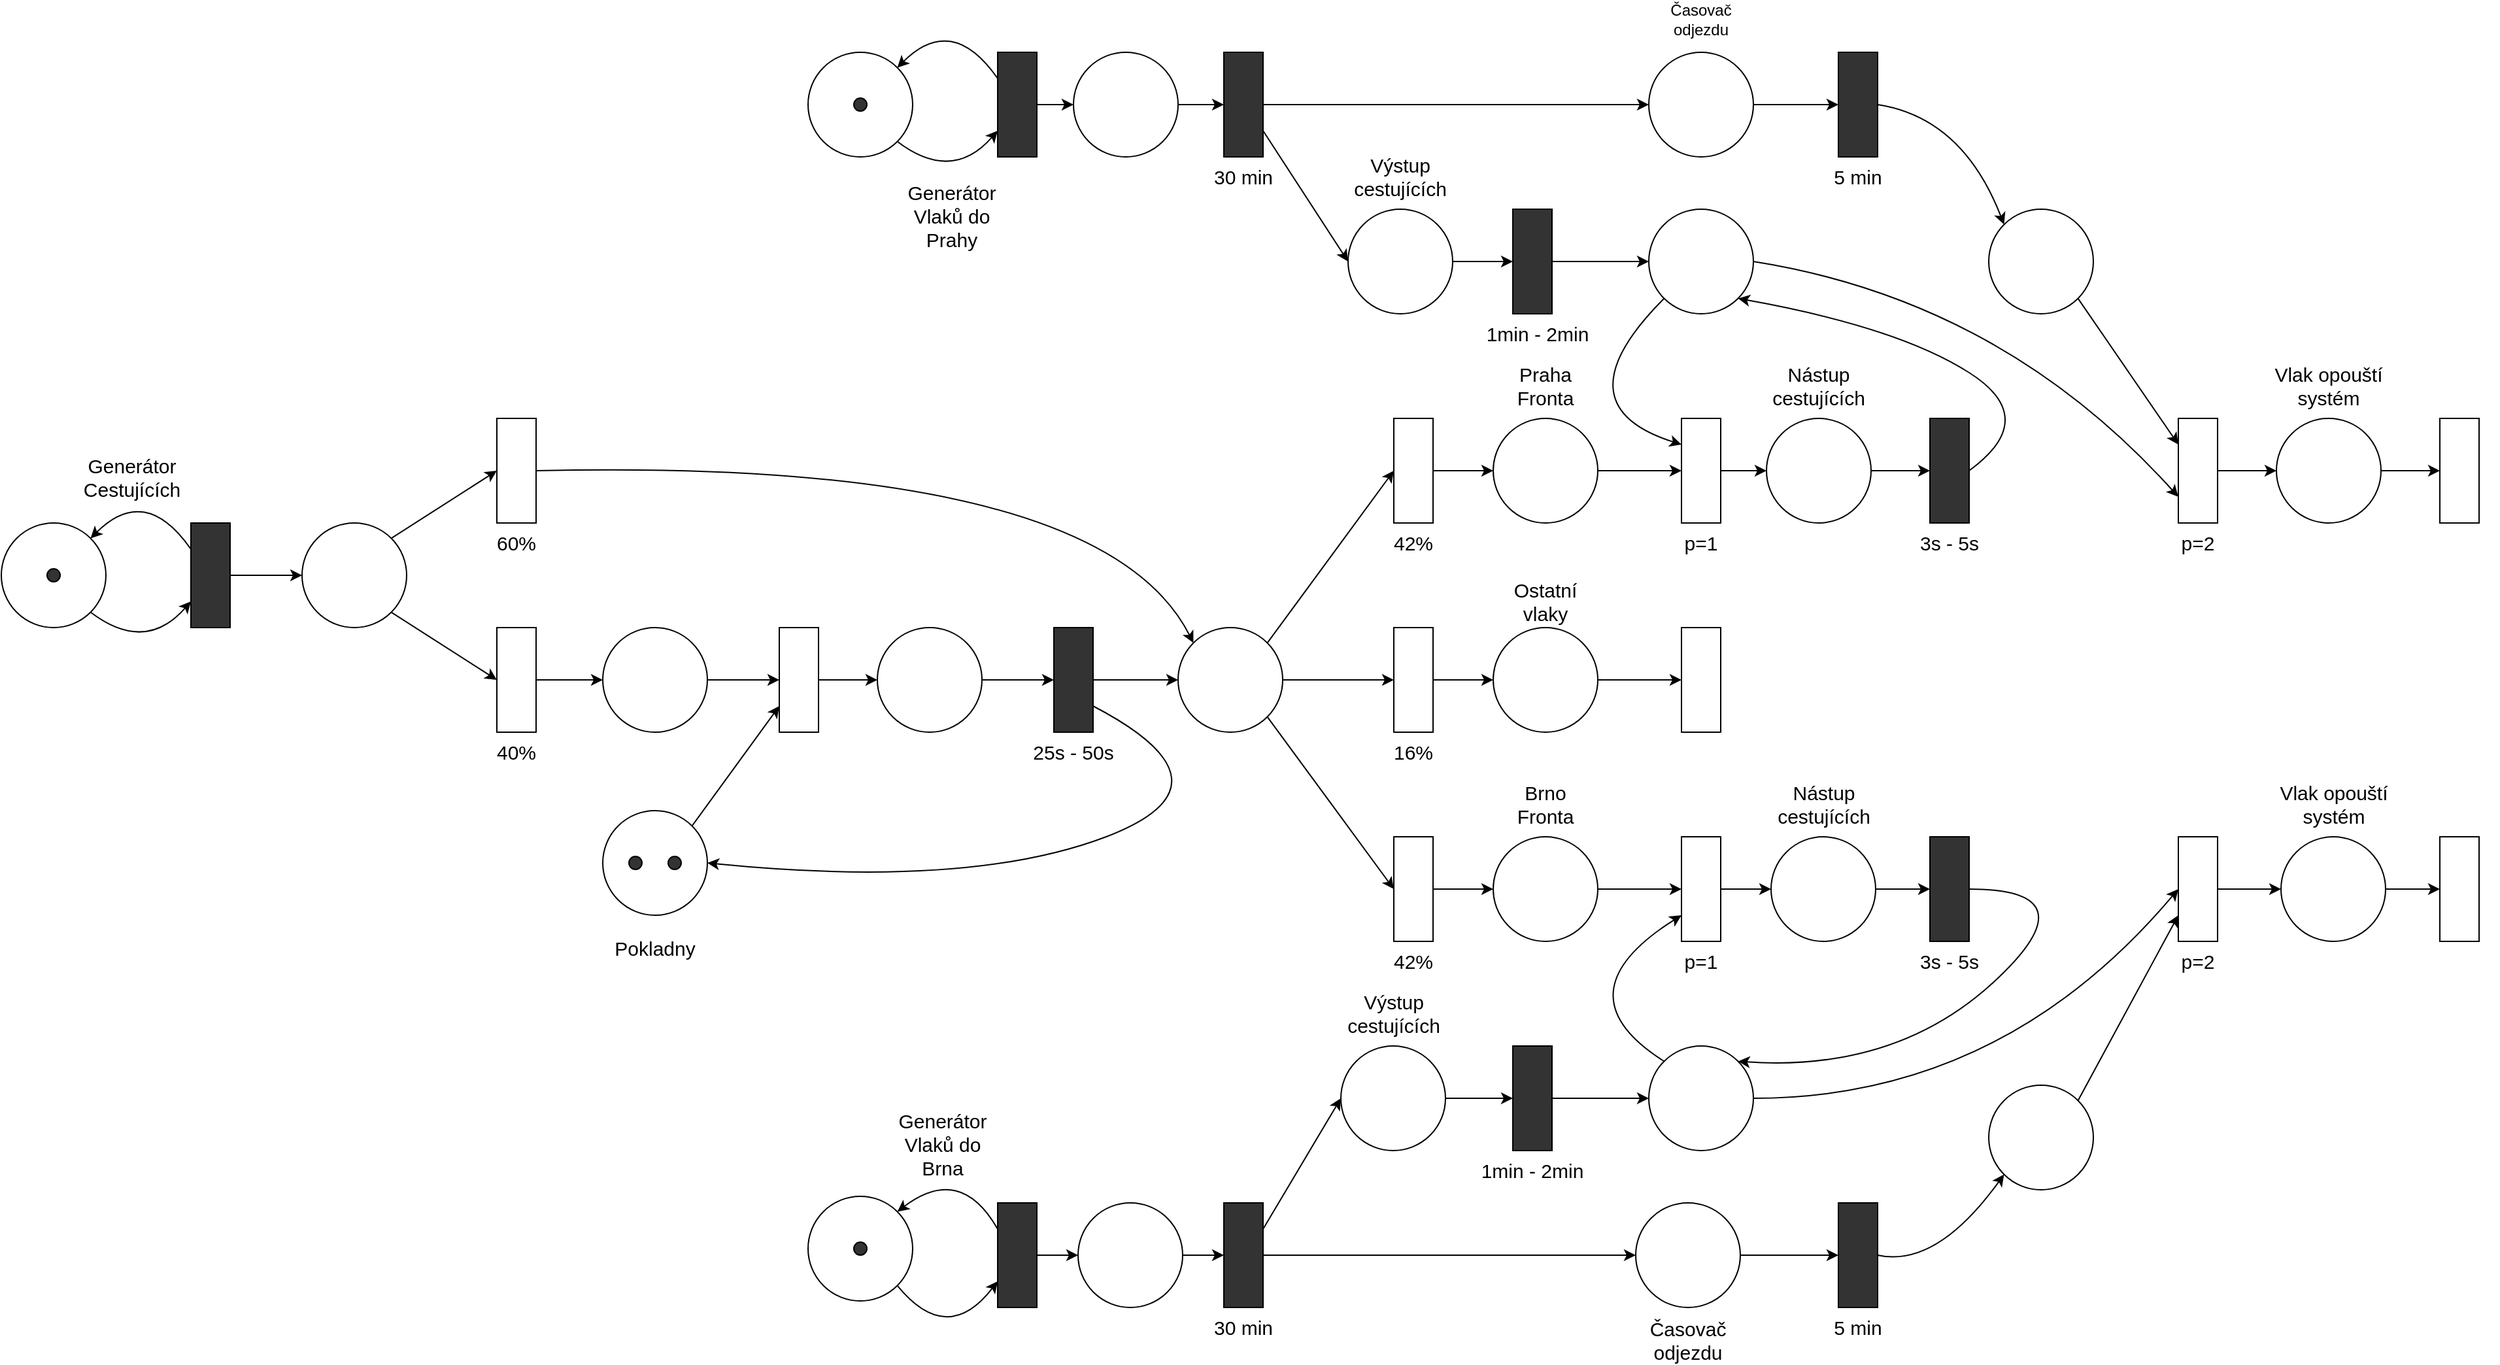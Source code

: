 <mxfile version="20.3.0" type="device"><diagram id="8PvpPZHvQpY-oOPZ6STh" name="Stránka-1"><mxGraphModel dx="2030" dy="1251" grid="1" gridSize="10" guides="1" tooltips="1" connect="1" arrows="1" fold="1" page="1" pageScale="1" pageWidth="827" pageHeight="1169" math="0" shadow="0"><root><mxCell id="0"/><mxCell id="1" parent="0"/><mxCell id="_x_UC0KCQt8xl_DycXk4-1" value="" style="ellipse;whiteSpace=wrap;html=1;aspect=fixed;" parent="1" vertex="1"><mxGeometry x="20" y="400" width="80" height="80" as="geometry"/></mxCell><mxCell id="_x_UC0KCQt8xl_DycXk4-7" value="" style="group;fontSize=15;" parent="1" vertex="1" connectable="0"><mxGeometry x="150" y="400" width="60" height="110" as="geometry"/></mxCell><mxCell id="_x_UC0KCQt8xl_DycXk4-5" value="" style="rounded=0;whiteSpace=wrap;html=1;fillColor=#333333;fontSize=15;" parent="_x_UC0KCQt8xl_DycXk4-7" vertex="1"><mxGeometry x="15" width="30" height="80" as="geometry"/></mxCell><mxCell id="_x_UC0KCQt8xl_DycXk4-8" value="" style="group;fontSize=15;" parent="1" vertex="1" connectable="0"><mxGeometry x="384" y="320" width="60" height="110" as="geometry"/></mxCell><mxCell id="_x_UC0KCQt8xl_DycXk4-2" value="" style="rounded=0;whiteSpace=wrap;html=1;fontSize=15;" parent="_x_UC0KCQt8xl_DycXk4-8" vertex="1"><mxGeometry x="15" width="30" height="80" as="geometry"/></mxCell><mxCell id="_x_UC0KCQt8xl_DycXk4-3" value="60%" style="text;html=1;strokeColor=none;fillColor=none;align=center;verticalAlign=middle;whiteSpace=wrap;rounded=0;fontSize=15;" parent="_x_UC0KCQt8xl_DycXk4-8" vertex="1"><mxGeometry y="80" width="60" height="30" as="geometry"/></mxCell><mxCell id="_x_UC0KCQt8xl_DycXk4-9" value="" style="ellipse;whiteSpace=wrap;html=1;aspect=fixed;fillColor=#333333;fontSize=15;" parent="1" vertex="1"><mxGeometry x="55" y="435" width="10" height="10" as="geometry"/></mxCell><mxCell id="_x_UC0KCQt8xl_DycXk4-10" value="" style="curved=1;endArrow=classic;html=1;rounded=0;exitX=1;exitY=1;exitDx=0;exitDy=0;entryX=0;entryY=0.75;entryDx=0;entryDy=0;fontSize=15;" parent="1" source="_x_UC0KCQt8xl_DycXk4-1" target="_x_UC0KCQt8xl_DycXk4-5" edge="1"><mxGeometry width="50" height="50" relative="1" as="geometry"><mxPoint x="260" y="350" as="sourcePoint"/><mxPoint x="310" y="300" as="targetPoint"/><Array as="points"><mxPoint x="130" y="500"/></Array></mxGeometry></mxCell><mxCell id="_x_UC0KCQt8xl_DycXk4-11" value="" style="curved=1;endArrow=classic;html=1;rounded=0;exitX=0;exitY=0.25;exitDx=0;exitDy=0;entryX=1;entryY=0;entryDx=0;entryDy=0;fontSize=15;" parent="1" source="_x_UC0KCQt8xl_DycXk4-5" target="_x_UC0KCQt8xl_DycXk4-1" edge="1"><mxGeometry width="50" height="50" relative="1" as="geometry"><mxPoint x="98.284" y="478.284" as="sourcePoint"/><mxPoint x="175" y="470" as="targetPoint"/><Array as="points"><mxPoint x="130" y="370"/></Array></mxGeometry></mxCell><mxCell id="_x_UC0KCQt8xl_DycXk4-13" value="Generátor Cestujících" style="text;html=1;strokeColor=none;fillColor=none;align=center;verticalAlign=middle;whiteSpace=wrap;rounded=0;fontSize=15;" parent="1" vertex="1"><mxGeometry x="90" y="350" width="60" height="30" as="geometry"/></mxCell><mxCell id="_x_UC0KCQt8xl_DycXk4-14" value="" style="ellipse;whiteSpace=wrap;html=1;aspect=fixed;fillColor=#FFFFFF;fontSize=15;" parent="1" vertex="1"><mxGeometry x="250" y="400" width="80" height="80" as="geometry"/></mxCell><mxCell id="_x_UC0KCQt8xl_DycXk4-15" value="" style="endArrow=classic;html=1;rounded=0;exitX=1;exitY=0.5;exitDx=0;exitDy=0;entryX=0;entryY=0.5;entryDx=0;entryDy=0;fontSize=15;" parent="1" source="_x_UC0KCQt8xl_DycXk4-5" target="_x_UC0KCQt8xl_DycXk4-14" edge="1"><mxGeometry width="50" height="50" relative="1" as="geometry"><mxPoint x="260" y="430" as="sourcePoint"/><mxPoint x="310" y="380" as="targetPoint"/></mxGeometry></mxCell><mxCell id="_x_UC0KCQt8xl_DycXk4-16" value="" style="group;fontSize=15;" parent="1" vertex="1" connectable="0"><mxGeometry x="384" y="480" width="60" height="110" as="geometry"/></mxCell><mxCell id="_x_UC0KCQt8xl_DycXk4-17" value="" style="rounded=0;whiteSpace=wrap;html=1;fontSize=15;" parent="_x_UC0KCQt8xl_DycXk4-16" vertex="1"><mxGeometry x="15" width="30" height="80" as="geometry"/></mxCell><mxCell id="_x_UC0KCQt8xl_DycXk4-18" value="40%" style="text;html=1;strokeColor=none;fillColor=none;align=center;verticalAlign=middle;whiteSpace=wrap;rounded=0;fontSize=15;" parent="_x_UC0KCQt8xl_DycXk4-16" vertex="1"><mxGeometry y="80" width="60" height="30" as="geometry"/></mxCell><mxCell id="_x_UC0KCQt8xl_DycXk4-19" value="" style="endArrow=classic;html=1;rounded=0;exitX=1;exitY=0;exitDx=0;exitDy=0;entryX=0;entryY=0.5;entryDx=0;entryDy=0;fontSize=15;" parent="1" source="_x_UC0KCQt8xl_DycXk4-14" target="_x_UC0KCQt8xl_DycXk4-2" edge="1"><mxGeometry width="50" height="50" relative="1" as="geometry"><mxPoint x="390" y="430" as="sourcePoint"/><mxPoint x="440" y="380" as="targetPoint"/></mxGeometry></mxCell><mxCell id="_x_UC0KCQt8xl_DycXk4-20" value="" style="endArrow=classic;html=1;rounded=0;exitX=1;exitY=1;exitDx=0;exitDy=0;entryX=0;entryY=0.5;entryDx=0;entryDy=0;fontSize=15;" parent="1" source="_x_UC0KCQt8xl_DycXk4-14" target="_x_UC0KCQt8xl_DycXk4-17" edge="1"><mxGeometry width="50" height="50" relative="1" as="geometry"><mxPoint x="390" y="430" as="sourcePoint"/><mxPoint x="440" y="380" as="targetPoint"/></mxGeometry></mxCell><mxCell id="_x_UC0KCQt8xl_DycXk4-21" value="" style="ellipse;whiteSpace=wrap;html=1;aspect=fixed;fillColor=#FFFFFF;fontSize=15;" parent="1" vertex="1"><mxGeometry x="480" y="480" width="80" height="80" as="geometry"/></mxCell><mxCell id="_x_UC0KCQt8xl_DycXk4-22" value="" style="endArrow=classic;html=1;rounded=0;exitX=1;exitY=0.5;exitDx=0;exitDy=0;fontSize=15;" parent="1" source="_x_UC0KCQt8xl_DycXk4-17" target="_x_UC0KCQt8xl_DycXk4-21" edge="1"><mxGeometry width="50" height="50" relative="1" as="geometry"><mxPoint x="460" y="430" as="sourcePoint"/><mxPoint x="510" y="380" as="targetPoint"/></mxGeometry></mxCell><mxCell id="_x_UC0KCQt8xl_DycXk4-23" value="" style="group;fontSize=15;" parent="1" vertex="1" connectable="0"><mxGeometry x="600" y="480" width="60" height="110" as="geometry"/></mxCell><mxCell id="_x_UC0KCQt8xl_DycXk4-24" value="" style="rounded=0;whiteSpace=wrap;html=1;fontSize=15;" parent="_x_UC0KCQt8xl_DycXk4-23" vertex="1"><mxGeometry x="15" width="30" height="80" as="geometry"/></mxCell><mxCell id="_x_UC0KCQt8xl_DycXk4-26" value="" style="endArrow=classic;html=1;rounded=0;entryX=0;entryY=0.5;entryDx=0;entryDy=0;exitX=1;exitY=0.5;exitDx=0;exitDy=0;fontSize=15;" parent="1" source="_x_UC0KCQt8xl_DycXk4-21" target="_x_UC0KCQt8xl_DycXk4-24" edge="1"><mxGeometry width="50" height="50" relative="1" as="geometry"><mxPoint x="460" y="430" as="sourcePoint"/><mxPoint x="510" y="380" as="targetPoint"/></mxGeometry></mxCell><mxCell id="_x_UC0KCQt8xl_DycXk4-27" value="" style="ellipse;whiteSpace=wrap;html=1;aspect=fixed;fillColor=#FFFFFF;fontSize=15;" parent="1" vertex="1"><mxGeometry x="480" y="620" width="80" height="80" as="geometry"/></mxCell><mxCell id="_x_UC0KCQt8xl_DycXk4-28" value="" style="ellipse;whiteSpace=wrap;html=1;aspect=fixed;fillColor=#333333;fontSize=15;" parent="1" vertex="1"><mxGeometry x="530" y="655" width="10" height="10" as="geometry"/></mxCell><mxCell id="_x_UC0KCQt8xl_DycXk4-29" value="" style="ellipse;whiteSpace=wrap;html=1;aspect=fixed;fillColor=#333333;fontSize=15;" parent="1" vertex="1"><mxGeometry x="500" y="655" width="10" height="10" as="geometry"/></mxCell><mxCell id="_x_UC0KCQt8xl_DycXk4-30" value="Pokladny" style="text;html=1;strokeColor=none;fillColor=none;align=center;verticalAlign=middle;whiteSpace=wrap;rounded=0;fontSize=15;" parent="1" vertex="1"><mxGeometry x="490" y="710" width="60" height="30" as="geometry"/></mxCell><mxCell id="_x_UC0KCQt8xl_DycXk4-31" value="" style="endArrow=classic;html=1;rounded=0;exitX=1;exitY=0;exitDx=0;exitDy=0;entryX=0;entryY=0.75;entryDx=0;entryDy=0;fontSize=15;" parent="1" source="_x_UC0KCQt8xl_DycXk4-27" target="_x_UC0KCQt8xl_DycXk4-24" edge="1"><mxGeometry width="50" height="50" relative="1" as="geometry"><mxPoint x="600" y="560" as="sourcePoint"/><mxPoint x="650" y="510" as="targetPoint"/></mxGeometry></mxCell><mxCell id="_x_UC0KCQt8xl_DycXk4-32" value="" style="ellipse;whiteSpace=wrap;html=1;aspect=fixed;fillColor=#FFFFFF;fontSize=15;" parent="1" vertex="1"><mxGeometry x="690" y="480" width="80" height="80" as="geometry"/></mxCell><mxCell id="_x_UC0KCQt8xl_DycXk4-33" value="" style="endArrow=classic;html=1;rounded=0;exitX=1;exitY=0.5;exitDx=0;exitDy=0;entryX=0;entryY=0.5;entryDx=0;entryDy=0;fontSize=15;" parent="1" source="_x_UC0KCQt8xl_DycXk4-24" target="_x_UC0KCQt8xl_DycXk4-32" edge="1"><mxGeometry width="50" height="50" relative="1" as="geometry"><mxPoint x="810" y="560" as="sourcePoint"/><mxPoint x="860" y="510" as="targetPoint"/></mxGeometry></mxCell><mxCell id="_x_UC0KCQt8xl_DycXk4-34" value="" style="group;fontSize=15;" parent="1" vertex="1" connectable="0"><mxGeometry x="810" y="480" width="70" height="110" as="geometry"/></mxCell><mxCell id="_x_UC0KCQt8xl_DycXk4-35" value="" style="rounded=0;whiteSpace=wrap;html=1;fillColor=#333333;fontSize=15;" parent="_x_UC0KCQt8xl_DycXk4-34" vertex="1"><mxGeometry x="15" width="30" height="80" as="geometry"/></mxCell><mxCell id="_x_UC0KCQt8xl_DycXk4-36" value="25s - 50s" style="text;html=1;strokeColor=none;fillColor=none;align=center;verticalAlign=middle;whiteSpace=wrap;rounded=0;fontSize=15;" parent="_x_UC0KCQt8xl_DycXk4-34" vertex="1"><mxGeometry x="-10" y="80" width="80" height="30" as="geometry"/></mxCell><mxCell id="_x_UC0KCQt8xl_DycXk4-37" value="" style="endArrow=classic;html=1;rounded=0;exitX=1;exitY=0.5;exitDx=0;exitDy=0;entryX=0;entryY=0.5;entryDx=0;entryDy=0;fontSize=15;" parent="1" source="_x_UC0KCQt8xl_DycXk4-32" target="_x_UC0KCQt8xl_DycXk4-35" edge="1"><mxGeometry width="50" height="50" relative="1" as="geometry"><mxPoint x="810" y="560" as="sourcePoint"/><mxPoint x="860" y="510" as="targetPoint"/></mxGeometry></mxCell><mxCell id="_x_UC0KCQt8xl_DycXk4-38" value="" style="ellipse;whiteSpace=wrap;html=1;aspect=fixed;fillColor=#FFFFFF;fontSize=15;" parent="1" vertex="1"><mxGeometry x="920" y="480" width="80" height="80" as="geometry"/></mxCell><mxCell id="_x_UC0KCQt8xl_DycXk4-39" value="" style="endArrow=classic;html=1;rounded=0;entryX=0;entryY=0.5;entryDx=0;entryDy=0;exitX=1;exitY=0.5;exitDx=0;exitDy=0;fontSize=15;" parent="1" source="_x_UC0KCQt8xl_DycXk4-35" target="_x_UC0KCQt8xl_DycXk4-38" edge="1"><mxGeometry width="50" height="50" relative="1" as="geometry"><mxPoint x="810" y="560" as="sourcePoint"/><mxPoint x="860" y="510" as="targetPoint"/></mxGeometry></mxCell><mxCell id="_x_UC0KCQt8xl_DycXk4-40" value="" style="curved=1;endArrow=classic;html=1;rounded=0;exitX=1;exitY=0.5;exitDx=0;exitDy=0;entryX=0;entryY=0;entryDx=0;entryDy=0;fontSize=15;" parent="1" source="_x_UC0KCQt8xl_DycXk4-2" target="_x_UC0KCQt8xl_DycXk4-38" edge="1"><mxGeometry width="50" height="50" relative="1" as="geometry"><mxPoint x="705" y="380" as="sourcePoint"/><mxPoint x="755" y="330" as="targetPoint"/><Array as="points"><mxPoint x="860" y="350"/></Array></mxGeometry></mxCell><mxCell id="_x_UC0KCQt8xl_DycXk4-41" value="" style="curved=1;endArrow=classic;html=1;rounded=0;entryX=1;entryY=0.5;entryDx=0;entryDy=0;exitX=1;exitY=0.75;exitDx=0;exitDy=0;fontSize=15;" parent="1" source="_x_UC0KCQt8xl_DycXk4-35" target="_x_UC0KCQt8xl_DycXk4-27" edge="1"><mxGeometry width="50" height="50" relative="1" as="geometry"><mxPoint x="810" y="560" as="sourcePoint"/><mxPoint x="860" y="510" as="targetPoint"/><Array as="points"><mxPoint x="970" y="600"/><mxPoint x="760" y="680"/></Array></mxGeometry></mxCell><mxCell id="_x_UC0KCQt8xl_DycXk4-42" value="" style="group;fontSize=15;" parent="1" vertex="1" connectable="0"><mxGeometry x="1070" y="320" width="60" height="110" as="geometry"/></mxCell><mxCell id="_x_UC0KCQt8xl_DycXk4-43" value="" style="rounded=0;whiteSpace=wrap;html=1;fontSize=15;" parent="_x_UC0KCQt8xl_DycXk4-42" vertex="1"><mxGeometry x="15" width="30" height="80" as="geometry"/></mxCell><mxCell id="_x_UC0KCQt8xl_DycXk4-44" value="42%" style="text;html=1;strokeColor=none;fillColor=none;align=center;verticalAlign=middle;whiteSpace=wrap;rounded=0;fontSize=15;" parent="_x_UC0KCQt8xl_DycXk4-42" vertex="1"><mxGeometry y="80" width="60" height="30" as="geometry"/></mxCell><mxCell id="_x_UC0KCQt8xl_DycXk4-45" value="" style="group;fontSize=15;" parent="1" vertex="1" connectable="0"><mxGeometry x="1070" y="480" width="60" height="110" as="geometry"/></mxCell><mxCell id="_x_UC0KCQt8xl_DycXk4-46" value="" style="rounded=0;whiteSpace=wrap;html=1;fontSize=15;" parent="_x_UC0KCQt8xl_DycXk4-45" vertex="1"><mxGeometry x="15" width="30" height="80" as="geometry"/></mxCell><mxCell id="_x_UC0KCQt8xl_DycXk4-47" value="16%" style="text;html=1;strokeColor=none;fillColor=none;align=center;verticalAlign=middle;whiteSpace=wrap;rounded=0;fontSize=15;" parent="_x_UC0KCQt8xl_DycXk4-45" vertex="1"><mxGeometry y="80" width="60" height="30" as="geometry"/></mxCell><mxCell id="_x_UC0KCQt8xl_DycXk4-48" value="" style="group;fontSize=15;" parent="1" vertex="1" connectable="0"><mxGeometry x="1070" y="640" width="60" height="110" as="geometry"/></mxCell><mxCell id="_x_UC0KCQt8xl_DycXk4-49" value="" style="rounded=0;whiteSpace=wrap;html=1;fontSize=15;" parent="_x_UC0KCQt8xl_DycXk4-48" vertex="1"><mxGeometry x="15" width="30" height="80" as="geometry"/></mxCell><mxCell id="_x_UC0KCQt8xl_DycXk4-50" value="42%" style="text;html=1;strokeColor=none;fillColor=none;align=center;verticalAlign=middle;whiteSpace=wrap;rounded=0;fontSize=15;" parent="_x_UC0KCQt8xl_DycXk4-48" vertex="1"><mxGeometry y="80" width="60" height="30" as="geometry"/></mxCell><mxCell id="_x_UC0KCQt8xl_DycXk4-51" value="" style="endArrow=classic;html=1;rounded=0;entryX=0;entryY=0.5;entryDx=0;entryDy=0;exitX=1;exitY=0.5;exitDx=0;exitDy=0;fontSize=15;" parent="1" source="_x_UC0KCQt8xl_DycXk4-38" target="_x_UC0KCQt8xl_DycXk4-46" edge="1"><mxGeometry width="50" height="50" relative="1" as="geometry"><mxPoint x="1090" y="560" as="sourcePoint"/><mxPoint x="1140" y="510" as="targetPoint"/></mxGeometry></mxCell><mxCell id="_x_UC0KCQt8xl_DycXk4-52" value="" style="endArrow=classic;html=1;rounded=0;entryX=0;entryY=0.5;entryDx=0;entryDy=0;exitX=1;exitY=0;exitDx=0;exitDy=0;fontSize=15;" parent="1" source="_x_UC0KCQt8xl_DycXk4-38" target="_x_UC0KCQt8xl_DycXk4-43" edge="1"><mxGeometry width="50" height="50" relative="1" as="geometry"><mxPoint x="1090" y="560" as="sourcePoint"/><mxPoint x="1140" y="510" as="targetPoint"/></mxGeometry></mxCell><mxCell id="_x_UC0KCQt8xl_DycXk4-53" value="" style="endArrow=classic;html=1;rounded=0;entryX=0;entryY=0.5;entryDx=0;entryDy=0;exitX=1;exitY=1;exitDx=0;exitDy=0;fontSize=15;" parent="1" source="_x_UC0KCQt8xl_DycXk4-38" target="_x_UC0KCQt8xl_DycXk4-49" edge="1"><mxGeometry width="50" height="50" relative="1" as="geometry"><mxPoint x="1090" y="560" as="sourcePoint"/><mxPoint x="1140" y="510" as="targetPoint"/></mxGeometry></mxCell><mxCell id="_x_UC0KCQt8xl_DycXk4-54" value="" style="ellipse;whiteSpace=wrap;html=1;aspect=fixed;fillColor=#FFFFFF;fontSize=15;" parent="1" vertex="1"><mxGeometry x="1161" y="480" width="80" height="80" as="geometry"/></mxCell><mxCell id="_x_UC0KCQt8xl_DycXk4-55" value="" style="group;fontSize=15;" parent="1" vertex="1" connectable="0"><mxGeometry x="1290" y="480" width="60" height="110" as="geometry"/></mxCell><mxCell id="_x_UC0KCQt8xl_DycXk4-56" value="" style="rounded=0;whiteSpace=wrap;html=1;fontSize=15;" parent="_x_UC0KCQt8xl_DycXk4-55" vertex="1"><mxGeometry x="15" width="30" height="80" as="geometry"/></mxCell><mxCell id="_x_UC0KCQt8xl_DycXk4-58" value="" style="endArrow=classic;html=1;rounded=0;entryX=0;entryY=0.5;entryDx=0;entryDy=0;exitX=1;exitY=0.5;exitDx=0;exitDy=0;fontSize=15;" parent="1" source="_x_UC0KCQt8xl_DycXk4-46" target="_x_UC0KCQt8xl_DycXk4-54" edge="1"><mxGeometry width="50" height="50" relative="1" as="geometry"><mxPoint x="1120" y="570" as="sourcePoint"/><mxPoint x="1170" y="520" as="targetPoint"/></mxGeometry></mxCell><mxCell id="_x_UC0KCQt8xl_DycXk4-59" value="" style="endArrow=classic;html=1;rounded=0;exitX=1;exitY=0.5;exitDx=0;exitDy=0;entryX=0;entryY=0.5;entryDx=0;entryDy=0;fontSize=15;" parent="1" source="_x_UC0KCQt8xl_DycXk4-54" target="_x_UC0KCQt8xl_DycXk4-56" edge="1"><mxGeometry width="50" height="50" relative="1" as="geometry"><mxPoint x="1120" y="570" as="sourcePoint"/><mxPoint x="1170" y="520" as="targetPoint"/></mxGeometry></mxCell><mxCell id="_x_UC0KCQt8xl_DycXk4-60" value="" style="ellipse;whiteSpace=wrap;html=1;aspect=fixed;fillColor=#FFFFFF;fontSize=15;" parent="1" vertex="1"><mxGeometry x="1161" y="320" width="80" height="80" as="geometry"/></mxCell><mxCell id="_x_UC0KCQt8xl_DycXk4-61" value="" style="ellipse;whiteSpace=wrap;html=1;aspect=fixed;fillColor=#FFFFFF;fontSize=15;" parent="1" vertex="1"><mxGeometry x="1161" y="640" width="80" height="80" as="geometry"/></mxCell><mxCell id="_x_UC0KCQt8xl_DycXk4-62" value="" style="endArrow=classic;html=1;rounded=0;entryX=0;entryY=0.5;entryDx=0;entryDy=0;exitX=1;exitY=0.5;exitDx=0;exitDy=0;fontSize=15;" parent="1" source="_x_UC0KCQt8xl_DycXk4-43" target="_x_UC0KCQt8xl_DycXk4-60" edge="1"><mxGeometry width="50" height="50" relative="1" as="geometry"><mxPoint x="1080" y="520" as="sourcePoint"/><mxPoint x="1130" y="470" as="targetPoint"/></mxGeometry></mxCell><mxCell id="_x_UC0KCQt8xl_DycXk4-63" value="" style="endArrow=classic;html=1;rounded=0;entryX=0;entryY=0.5;entryDx=0;entryDy=0;exitX=1;exitY=0.5;exitDx=0;exitDy=0;fontSize=15;" parent="1" source="_x_UC0KCQt8xl_DycXk4-49" target="_x_UC0KCQt8xl_DycXk4-61" edge="1"><mxGeometry width="50" height="50" relative="1" as="geometry"><mxPoint x="1080" y="520" as="sourcePoint"/><mxPoint x="1130" y="470" as="targetPoint"/></mxGeometry></mxCell><mxCell id="_x_UC0KCQt8xl_DycXk4-64" value="Ostatní vlaky" style="text;html=1;strokeColor=none;fillColor=none;align=center;verticalAlign=middle;whiteSpace=wrap;rounded=0;fontSize=15;" parent="1" vertex="1"><mxGeometry x="1171" y="445" width="60" height="30" as="geometry"/></mxCell><mxCell id="_x_UC0KCQt8xl_DycXk4-65" value="Brno Fronta" style="text;html=1;strokeColor=none;fillColor=none;align=center;verticalAlign=middle;whiteSpace=wrap;rounded=0;fontSize=15;" parent="1" vertex="1"><mxGeometry x="1171" y="600" width="60" height="30" as="geometry"/></mxCell><mxCell id="_x_UC0KCQt8xl_DycXk4-66" value="Praha Fronta" style="text;html=1;strokeColor=none;fillColor=none;align=center;verticalAlign=middle;whiteSpace=wrap;rounded=0;fontSize=15;" parent="1" vertex="1"><mxGeometry x="1171" y="280" width="60" height="30" as="geometry"/></mxCell><mxCell id="_x_UC0KCQt8xl_DycXk4-67" value="" style="group;fontSize=15;" parent="1" vertex="1" connectable="0"><mxGeometry x="1290" y="320" width="60" height="110" as="geometry"/></mxCell><mxCell id="_x_UC0KCQt8xl_DycXk4-68" value="" style="rounded=0;whiteSpace=wrap;html=1;fontSize=15;" parent="_x_UC0KCQt8xl_DycXk4-67" vertex="1"><mxGeometry x="15" width="30" height="80" as="geometry"/></mxCell><mxCell id="_x_UC0KCQt8xl_DycXk4-69" value="p=1" style="text;html=1;strokeColor=none;fillColor=none;align=center;verticalAlign=middle;whiteSpace=wrap;rounded=0;fontSize=15;" parent="_x_UC0KCQt8xl_DycXk4-67" vertex="1"><mxGeometry y="80" width="60" height="30" as="geometry"/></mxCell><mxCell id="_x_UC0KCQt8xl_DycXk4-70" value="" style="endArrow=classic;html=1;rounded=0;entryX=0;entryY=0.5;entryDx=0;entryDy=0;exitX=1;exitY=0.5;exitDx=0;exitDy=0;fontSize=15;" parent="1" source="_x_UC0KCQt8xl_DycXk4-60" target="_x_UC0KCQt8xl_DycXk4-68" edge="1"><mxGeometry width="50" height="50" relative="1" as="geometry"><mxPoint x="1250" y="370" as="sourcePoint"/><mxPoint x="1300" y="320" as="targetPoint"/></mxGeometry></mxCell><mxCell id="_x_UC0KCQt8xl_DycXk4-71" value="" style="ellipse;whiteSpace=wrap;html=1;aspect=fixed;fillColor=#FFFFFF;fontSize=15;" parent="1" vertex="1"><mxGeometry x="1280" y="160" width="80" height="80" as="geometry"/></mxCell><mxCell id="_x_UC0KCQt8xl_DycXk4-72" value="" style="curved=1;endArrow=classic;html=1;rounded=0;entryX=0;entryY=0.25;entryDx=0;entryDy=0;exitX=0;exitY=1;exitDx=0;exitDy=0;fontSize=15;" parent="1" source="_x_UC0KCQt8xl_DycXk4-71" target="_x_UC0KCQt8xl_DycXk4-68" edge="1"><mxGeometry width="50" height="50" relative="1" as="geometry"><mxPoint x="1250" y="370" as="sourcePoint"/><mxPoint x="1300" y="320" as="targetPoint"/><Array as="points"><mxPoint x="1210" y="310"/></Array></mxGeometry></mxCell><mxCell id="_x_UC0KCQt8xl_DycXk4-73" value="" style="ellipse;whiteSpace=wrap;html=1;aspect=fixed;fillColor=#FFFFFF;fontSize=15;" parent="1" vertex="1"><mxGeometry x="1370" y="320" width="80" height="80" as="geometry"/></mxCell><mxCell id="_x_UC0KCQt8xl_DycXk4-74" value="" style="endArrow=classic;html=1;rounded=0;entryX=0;entryY=0.5;entryDx=0;entryDy=0;exitX=1;exitY=0.5;exitDx=0;exitDy=0;fontSize=15;" parent="1" source="_x_UC0KCQt8xl_DycXk4-68" target="_x_UC0KCQt8xl_DycXk4-73" edge="1"><mxGeometry width="50" height="50" relative="1" as="geometry"><mxPoint x="1250" y="370" as="sourcePoint"/><mxPoint x="1300" y="320" as="targetPoint"/></mxGeometry></mxCell><mxCell id="_x_UC0KCQt8xl_DycXk4-75" value="" style="group;fontSize=15;" parent="1" vertex="1" connectable="0"><mxGeometry x="1480" y="320" width="60" height="110" as="geometry"/></mxCell><mxCell id="_x_UC0KCQt8xl_DycXk4-76" value="" style="rounded=0;whiteSpace=wrap;html=1;fillColor=#333333;fontSize=15;" parent="_x_UC0KCQt8xl_DycXk4-75" vertex="1"><mxGeometry x="15" width="30" height="80" as="geometry"/></mxCell><mxCell id="_x_UC0KCQt8xl_DycXk4-77" value="3s - 5s" style="text;html=1;strokeColor=none;fillColor=none;align=center;verticalAlign=middle;whiteSpace=wrap;rounded=0;fontSize=15;" parent="_x_UC0KCQt8xl_DycXk4-75" vertex="1"><mxGeometry y="80" width="60" height="30" as="geometry"/></mxCell><mxCell id="_x_UC0KCQt8xl_DycXk4-78" value="" style="endArrow=classic;html=1;rounded=0;entryX=0;entryY=0.5;entryDx=0;entryDy=0;exitX=1;exitY=0.5;exitDx=0;exitDy=0;fontSize=15;" parent="1" source="_x_UC0KCQt8xl_DycXk4-73" target="_x_UC0KCQt8xl_DycXk4-76" edge="1"><mxGeometry width="50" height="50" relative="1" as="geometry"><mxPoint x="1250" y="370" as="sourcePoint"/><mxPoint x="1300" y="320" as="targetPoint"/></mxGeometry></mxCell><mxCell id="_x_UC0KCQt8xl_DycXk4-79" value="" style="curved=1;endArrow=classic;html=1;rounded=0;entryX=1;entryY=1;entryDx=0;entryDy=0;exitX=1;exitY=0.5;exitDx=0;exitDy=0;fontSize=15;" parent="1" source="_x_UC0KCQt8xl_DycXk4-76" target="_x_UC0KCQt8xl_DycXk4-71" edge="1"><mxGeometry width="50" height="50" relative="1" as="geometry"><mxPoint x="1250" y="370" as="sourcePoint"/><mxPoint x="1300" y="320" as="targetPoint"/><Array as="points"><mxPoint x="1580" y="320"/><mxPoint x="1470" y="250"/></Array></mxGeometry></mxCell><mxCell id="_x_UC0KCQt8xl_DycXk4-80" value="" style="group;fontSize=15;" parent="1" vertex="1" connectable="0"><mxGeometry x="1670" y="320" width="60" height="110" as="geometry"/></mxCell><mxCell id="_x_UC0KCQt8xl_DycXk4-81" value="" style="rounded=0;whiteSpace=wrap;html=1;fontSize=15;" parent="_x_UC0KCQt8xl_DycXk4-80" vertex="1"><mxGeometry x="15" width="30" height="80" as="geometry"/></mxCell><mxCell id="_x_UC0KCQt8xl_DycXk4-82" value="p=2" style="text;html=1;strokeColor=none;fillColor=none;align=center;verticalAlign=middle;whiteSpace=wrap;rounded=0;fontSize=15;" parent="_x_UC0KCQt8xl_DycXk4-80" vertex="1"><mxGeometry y="80" width="60" height="30" as="geometry"/></mxCell><mxCell id="_x_UC0KCQt8xl_DycXk4-83" value="" style="curved=1;endArrow=classic;html=1;rounded=0;exitX=1;exitY=0.5;exitDx=0;exitDy=0;entryX=0;entryY=0.75;entryDx=0;entryDy=0;fontSize=15;" parent="1" source="_x_UC0KCQt8xl_DycXk4-71" target="_x_UC0KCQt8xl_DycXk4-81" edge="1"><mxGeometry width="50" height="50" relative="1" as="geometry"><mxPoint x="1340" y="370" as="sourcePoint"/><mxPoint x="1390" y="320" as="targetPoint"/><Array as="points"><mxPoint x="1550" y="230"/></Array></mxGeometry></mxCell><mxCell id="_x_UC0KCQt8xl_DycXk4-84" value="" style="ellipse;whiteSpace=wrap;html=1;aspect=fixed;fillColor=#FFFFFF;fontSize=15;" parent="1" vertex="1"><mxGeometry x="1760" y="320" width="80" height="80" as="geometry"/></mxCell><mxCell id="_x_UC0KCQt8xl_DycXk4-85" value="" style="endArrow=classic;html=1;rounded=0;entryX=0;entryY=0.5;entryDx=0;entryDy=0;exitX=1;exitY=0.5;exitDx=0;exitDy=0;fontSize=15;" parent="1" source="_x_UC0KCQt8xl_DycXk4-81" target="_x_UC0KCQt8xl_DycXk4-84" edge="1"><mxGeometry width="50" height="50" relative="1" as="geometry"><mxPoint x="1730" y="350" as="sourcePoint"/><mxPoint x="1390" y="320" as="targetPoint"/></mxGeometry></mxCell><mxCell id="_x_UC0KCQt8xl_DycXk4-86" value="" style="group;fontSize=15;" parent="1" vertex="1" connectable="0"><mxGeometry x="1870" y="320" width="60" height="110" as="geometry"/></mxCell><mxCell id="_x_UC0KCQt8xl_DycXk4-87" value="" style="rounded=0;whiteSpace=wrap;html=1;fontSize=15;" parent="_x_UC0KCQt8xl_DycXk4-86" vertex="1"><mxGeometry x="15" width="30" height="80" as="geometry"/></mxCell><mxCell id="_x_UC0KCQt8xl_DycXk4-89" value="" style="endArrow=classic;html=1;rounded=0;entryX=0;entryY=0.5;entryDx=0;entryDy=0;exitX=1;exitY=0.5;exitDx=0;exitDy=0;fontSize=15;" parent="1" source="_x_UC0KCQt8xl_DycXk4-84" target="_x_UC0KCQt8xl_DycXk4-87" edge="1"><mxGeometry width="50" height="50" relative="1" as="geometry"><mxPoint x="1340" y="370" as="sourcePoint"/><mxPoint x="1390" y="320" as="targetPoint"/></mxGeometry></mxCell><mxCell id="_x_UC0KCQt8xl_DycXk4-90" value="" style="ellipse;whiteSpace=wrap;html=1;aspect=fixed;fillColor=#FFFFFF;fontSize=15;" parent="1" vertex="1"><mxGeometry x="1540" y="160" width="80" height="80" as="geometry"/></mxCell><mxCell id="_x_UC0KCQt8xl_DycXk4-91" value="" style="endArrow=classic;html=1;rounded=0;entryX=0;entryY=0.25;entryDx=0;entryDy=0;exitX=1;exitY=1;exitDx=0;exitDy=0;fontSize=15;" parent="1" source="_x_UC0KCQt8xl_DycXk4-90" target="_x_UC0KCQt8xl_DycXk4-81" edge="1"><mxGeometry width="50" height="50" relative="1" as="geometry"><mxPoint x="1340" y="370" as="sourcePoint"/><mxPoint x="1390" y="320" as="targetPoint"/></mxGeometry></mxCell><mxCell id="_x_UC0KCQt8xl_DycXk4-92" value="" style="group;fontSize=15;" parent="1" vertex="1" connectable="0"><mxGeometry x="1410" y="40" width="60" height="110" as="geometry"/></mxCell><mxCell id="_x_UC0KCQt8xl_DycXk4-93" value="" style="rounded=0;whiteSpace=wrap;html=1;fillColor=#333333;fontSize=15;" parent="_x_UC0KCQt8xl_DycXk4-92" vertex="1"><mxGeometry x="15" width="30" height="80" as="geometry"/></mxCell><mxCell id="_x_UC0KCQt8xl_DycXk4-94" value="5 min" style="text;html=1;strokeColor=none;fillColor=none;align=center;verticalAlign=middle;whiteSpace=wrap;rounded=0;fontSize=15;" parent="_x_UC0KCQt8xl_DycXk4-92" vertex="1"><mxGeometry y="80" width="60" height="30" as="geometry"/></mxCell><mxCell id="_x_UC0KCQt8xl_DycXk4-95" value="" style="curved=1;endArrow=classic;html=1;rounded=0;entryX=0;entryY=0;entryDx=0;entryDy=0;exitX=1;exitY=0.5;exitDx=0;exitDy=0;fontSize=15;" parent="1" source="_x_UC0KCQt8xl_DycXk4-93" target="_x_UC0KCQt8xl_DycXk4-90" edge="1"><mxGeometry width="50" height="50" relative="1" as="geometry"><mxPoint x="1340" y="370" as="sourcePoint"/><mxPoint x="1390" y="320" as="targetPoint"/><Array as="points"><mxPoint x="1520" y="90"/></Array></mxGeometry></mxCell><mxCell id="_x_UC0KCQt8xl_DycXk4-96" value="" style="ellipse;whiteSpace=wrap;html=1;aspect=fixed;fillColor=#FFFFFF;fontSize=15;" parent="1" vertex="1"><mxGeometry x="1280" y="40" width="80" height="80" as="geometry"/></mxCell><mxCell id="_x_UC0KCQt8xl_DycXk4-97" value="" style="endArrow=classic;html=1;rounded=0;entryX=0;entryY=0.5;entryDx=0;entryDy=0;exitX=1;exitY=0.5;exitDx=0;exitDy=0;fontSize=15;" parent="1" source="_x_UC0KCQt8xl_DycXk4-96" target="_x_UC0KCQt8xl_DycXk4-93" edge="1"><mxGeometry width="50" height="50" relative="1" as="geometry"><mxPoint x="1340" y="330" as="sourcePoint"/><mxPoint x="1390" y="280" as="targetPoint"/></mxGeometry></mxCell><mxCell id="_x_UC0KCQt8xl_DycXk4-98" value="" style="ellipse;whiteSpace=wrap;html=1;aspect=fixed;fontSize=15;" parent="1" vertex="1"><mxGeometry x="637" y="40" width="80" height="80" as="geometry"/></mxCell><mxCell id="_x_UC0KCQt8xl_DycXk4-99" value="" style="group;fontSize=15;" parent="1" vertex="1" connectable="0"><mxGeometry x="767" y="40" width="60" height="110" as="geometry"/></mxCell><mxCell id="_x_UC0KCQt8xl_DycXk4-100" value="" style="rounded=0;whiteSpace=wrap;html=1;fillColor=#333333;fontSize=15;" parent="_x_UC0KCQt8xl_DycXk4-99" vertex="1"><mxGeometry x="15" width="30" height="80" as="geometry"/></mxCell><mxCell id="_x_UC0KCQt8xl_DycXk4-101" value="" style="ellipse;whiteSpace=wrap;html=1;aspect=fixed;fillColor=#333333;fontSize=15;" parent="1" vertex="1"><mxGeometry x="672" y="75" width="10" height="10" as="geometry"/></mxCell><mxCell id="_x_UC0KCQt8xl_DycXk4-102" value="" style="curved=1;endArrow=classic;html=1;rounded=0;exitX=1;exitY=1;exitDx=0;exitDy=0;entryX=0;entryY=0.75;entryDx=0;entryDy=0;fontSize=15;" parent="1" source="_x_UC0KCQt8xl_DycXk4-98" target="_x_UC0KCQt8xl_DycXk4-100" edge="1"><mxGeometry width="50" height="50" relative="1" as="geometry"><mxPoint x="877" y="-10" as="sourcePoint"/><mxPoint x="927" y="-60" as="targetPoint"/><Array as="points"><mxPoint x="747" y="140"/></Array></mxGeometry></mxCell><mxCell id="_x_UC0KCQt8xl_DycXk4-103" value="" style="curved=1;endArrow=classic;html=1;rounded=0;exitX=0;exitY=0.25;exitDx=0;exitDy=0;entryX=1;entryY=0;entryDx=0;entryDy=0;fontSize=15;" parent="1" source="_x_UC0KCQt8xl_DycXk4-100" target="_x_UC0KCQt8xl_DycXk4-98" edge="1"><mxGeometry width="50" height="50" relative="1" as="geometry"><mxPoint x="715.284" y="118.284" as="sourcePoint"/><mxPoint x="792" y="110" as="targetPoint"/><Array as="points"><mxPoint x="747" y="10"/></Array></mxGeometry></mxCell><mxCell id="_x_UC0KCQt8xl_DycXk4-104" value="" style="ellipse;whiteSpace=wrap;html=1;aspect=fixed;fillColor=#FFFFFF;fontSize=15;" parent="1" vertex="1"><mxGeometry x="840" y="40" width="80" height="80" as="geometry"/></mxCell><mxCell id="_x_UC0KCQt8xl_DycXk4-105" value="" style="endArrow=classic;html=1;rounded=0;entryX=0;entryY=0.5;entryDx=0;entryDy=0;exitX=1;exitY=0.5;exitDx=0;exitDy=0;fontSize=15;" parent="1" source="_x_UC0KCQt8xl_DycXk4-100" target="_x_UC0KCQt8xl_DycXk4-104" edge="1"><mxGeometry width="50" height="50" relative="1" as="geometry"><mxPoint x="1100" y="330" as="sourcePoint"/><mxPoint x="1150" y="280" as="targetPoint"/></mxGeometry></mxCell><mxCell id="_x_UC0KCQt8xl_DycXk4-106" value="" style="group;fontSize=15;" parent="1" vertex="1" connectable="0"><mxGeometry x="940" y="40" width="60" height="110" as="geometry"/></mxCell><mxCell id="_x_UC0KCQt8xl_DycXk4-107" value="" style="rounded=0;whiteSpace=wrap;html=1;fillColor=#333333;fontSize=15;" parent="_x_UC0KCQt8xl_DycXk4-106" vertex="1"><mxGeometry x="15" width="30" height="80" as="geometry"/></mxCell><mxCell id="_x_UC0KCQt8xl_DycXk4-108" value="30 min" style="text;html=1;strokeColor=none;fillColor=none;align=center;verticalAlign=middle;whiteSpace=wrap;rounded=0;fontSize=15;" parent="_x_UC0KCQt8xl_DycXk4-106" vertex="1"><mxGeometry y="80" width="60" height="30" as="geometry"/></mxCell><mxCell id="_x_UC0KCQt8xl_DycXk4-109" value="" style="endArrow=classic;html=1;rounded=0;entryX=0;entryY=0.5;entryDx=0;entryDy=0;exitX=1;exitY=0.5;exitDx=0;exitDy=0;fontSize=15;" parent="1" source="_x_UC0KCQt8xl_DycXk4-104" target="_x_UC0KCQt8xl_DycXk4-107" edge="1"><mxGeometry width="50" height="50" relative="1" as="geometry"><mxPoint x="1100" y="330" as="sourcePoint"/><mxPoint x="1150" y="280" as="targetPoint"/></mxGeometry></mxCell><mxCell id="_x_UC0KCQt8xl_DycXk4-110" value="" style="endArrow=classic;html=1;rounded=0;entryX=0;entryY=0.5;entryDx=0;entryDy=0;exitX=1;exitY=0.5;exitDx=0;exitDy=0;fontSize=15;" parent="1" source="_x_UC0KCQt8xl_DycXk4-107" target="_x_UC0KCQt8xl_DycXk4-96" edge="1"><mxGeometry width="50" height="50" relative="1" as="geometry"><mxPoint x="1100" y="330" as="sourcePoint"/><mxPoint x="1150" y="280" as="targetPoint"/></mxGeometry></mxCell><mxCell id="_x_UC0KCQt8xl_DycXk4-111" value="" style="ellipse;whiteSpace=wrap;html=1;aspect=fixed;fillColor=#FFFFFF;fontSize=15;" parent="1" vertex="1"><mxGeometry x="1050" y="160" width="80" height="80" as="geometry"/></mxCell><mxCell id="_x_UC0KCQt8xl_DycXk4-112" value="" style="endArrow=classic;html=1;rounded=0;entryX=0;entryY=0.5;entryDx=0;entryDy=0;exitX=1;exitY=0.75;exitDx=0;exitDy=0;fontSize=15;" parent="1" source="_x_UC0KCQt8xl_DycXk4-107" target="_x_UC0KCQt8xl_DycXk4-111" edge="1"><mxGeometry width="50" height="50" relative="1" as="geometry"><mxPoint x="1100" y="330" as="sourcePoint"/><mxPoint x="1150" y="280" as="targetPoint"/></mxGeometry></mxCell><mxCell id="_x_UC0KCQt8xl_DycXk4-113" value="" style="group;fontSize=15;" parent="1" vertex="1" connectable="0"><mxGeometry x="1161" y="160" width="70" height="110" as="geometry"/></mxCell><mxCell id="_x_UC0KCQt8xl_DycXk4-114" value="" style="rounded=0;whiteSpace=wrap;html=1;fillColor=#333333;fontSize=15;" parent="_x_UC0KCQt8xl_DycXk4-113" vertex="1"><mxGeometry x="15" width="30" height="80" as="geometry"/></mxCell><mxCell id="_x_UC0KCQt8xl_DycXk4-115" value="1min - 2min" style="text;html=1;strokeColor=none;fillColor=none;align=center;verticalAlign=middle;whiteSpace=wrap;rounded=0;fontSize=15;" parent="_x_UC0KCQt8xl_DycXk4-113" vertex="1"><mxGeometry x="-11" y="80" width="90" height="30" as="geometry"/></mxCell><mxCell id="_x_UC0KCQt8xl_DycXk4-116" style="edgeStyle=orthogonalEdgeStyle;rounded=0;orthogonalLoop=1;jettySize=auto;html=1;exitX=1;exitY=0.5;exitDx=0;exitDy=0;entryX=0;entryY=0.5;entryDx=0;entryDy=0;fontSize=15;" parent="1" source="_x_UC0KCQt8xl_DycXk4-114" target="_x_UC0KCQt8xl_DycXk4-71" edge="1"><mxGeometry relative="1" as="geometry"/></mxCell><mxCell id="_x_UC0KCQt8xl_DycXk4-117" value="" style="endArrow=classic;html=1;rounded=0;entryX=0;entryY=0.5;entryDx=0;entryDy=0;exitX=1;exitY=0.5;exitDx=0;exitDy=0;fontSize=15;" parent="1" source="_x_UC0KCQt8xl_DycXk4-111" target="_x_UC0KCQt8xl_DycXk4-114" edge="1"><mxGeometry width="50" height="50" relative="1" as="geometry"><mxPoint x="1100" y="320" as="sourcePoint"/><mxPoint x="1150" y="270" as="targetPoint"/></mxGeometry></mxCell><mxCell id="_x_UC0KCQt8xl_DycXk4-118" value="" style="group;fontSize=15;" parent="1" vertex="1" connectable="0"><mxGeometry x="1290" y="640" width="60" height="110" as="geometry"/></mxCell><mxCell id="_x_UC0KCQt8xl_DycXk4-119" value="" style="rounded=0;whiteSpace=wrap;html=1;fontSize=15;" parent="_x_UC0KCQt8xl_DycXk4-118" vertex="1"><mxGeometry x="15" width="30" height="80" as="geometry"/></mxCell><mxCell id="_x_UC0KCQt8xl_DycXk4-120" value="p=1" style="text;html=1;strokeColor=none;fillColor=none;align=center;verticalAlign=middle;whiteSpace=wrap;rounded=0;fontSize=15;" parent="_x_UC0KCQt8xl_DycXk4-118" vertex="1"><mxGeometry y="80" width="60" height="30" as="geometry"/></mxCell><mxCell id="_x_UC0KCQt8xl_DycXk4-121" value="" style="ellipse;whiteSpace=wrap;html=1;aspect=fixed;fillColor=#FFFFFF;fontSize=15;" parent="1" vertex="1"><mxGeometry x="1280" y="800" width="80" height="80" as="geometry"/></mxCell><mxCell id="_x_UC0KCQt8xl_DycXk4-122" value="" style="curved=1;endArrow=classic;html=1;rounded=0;entryX=0;entryY=0.75;entryDx=0;entryDy=0;exitX=0;exitY=0;exitDx=0;exitDy=0;fontSize=15;" parent="1" source="_x_UC0KCQt8xl_DycXk4-121" target="_x_UC0KCQt8xl_DycXk4-119" edge="1"><mxGeometry width="50" height="50" relative="1" as="geometry"><mxPoint x="1250" y="700" as="sourcePoint"/><mxPoint x="1300" y="750" as="targetPoint"/><Array as="points"><mxPoint x="1210" y="760"/></Array></mxGeometry></mxCell><mxCell id="_x_UC0KCQt8xl_DycXk4-123" value="" style="ellipse;whiteSpace=wrap;html=1;aspect=fixed;fillColor=#FFFFFF;fontSize=15;" parent="1" vertex="1"><mxGeometry x="1373.5" y="640" width="80" height="80" as="geometry"/></mxCell><mxCell id="_x_UC0KCQt8xl_DycXk4-124" value="" style="endArrow=classic;html=1;rounded=0;entryX=0;entryY=0.5;entryDx=0;entryDy=0;exitX=1;exitY=0.5;exitDx=0;exitDy=0;fontSize=15;" parent="1" source="_x_UC0KCQt8xl_DycXk4-119" target="_x_UC0KCQt8xl_DycXk4-123" edge="1"><mxGeometry width="50" height="50" relative="1" as="geometry"><mxPoint x="1250" y="700" as="sourcePoint"/><mxPoint x="1300" y="750" as="targetPoint"/></mxGeometry></mxCell><mxCell id="_x_UC0KCQt8xl_DycXk4-125" value="" style="group;fontSize=15;" parent="1" vertex="1" connectable="0"><mxGeometry x="1480" y="640" width="60" height="110" as="geometry"/></mxCell><mxCell id="_x_UC0KCQt8xl_DycXk4-126" value="" style="rounded=0;whiteSpace=wrap;html=1;fillColor=#333333;fontSize=15;" parent="_x_UC0KCQt8xl_DycXk4-125" vertex="1"><mxGeometry x="15" width="30" height="80" as="geometry"/></mxCell><mxCell id="_x_UC0KCQt8xl_DycXk4-127" value="3s - 5s" style="text;html=1;strokeColor=none;fillColor=none;align=center;verticalAlign=middle;whiteSpace=wrap;rounded=0;fontSize=15;" parent="_x_UC0KCQt8xl_DycXk4-125" vertex="1"><mxGeometry y="80" width="60" height="30" as="geometry"/></mxCell><mxCell id="_x_UC0KCQt8xl_DycXk4-128" value="" style="endArrow=classic;html=1;rounded=0;entryX=0;entryY=0.5;entryDx=0;entryDy=0;exitX=1;exitY=0.5;exitDx=0;exitDy=0;fontSize=15;" parent="1" source="_x_UC0KCQt8xl_DycXk4-123" target="_x_UC0KCQt8xl_DycXk4-126" edge="1"><mxGeometry width="50" height="50" relative="1" as="geometry"><mxPoint x="1250" y="700" as="sourcePoint"/><mxPoint x="1300" y="750" as="targetPoint"/></mxGeometry></mxCell><mxCell id="_x_UC0KCQt8xl_DycXk4-129" value="" style="curved=1;endArrow=classic;html=1;rounded=0;entryX=1;entryY=0;entryDx=0;entryDy=0;exitX=1;exitY=0.5;exitDx=0;exitDy=0;fontSize=15;" parent="1" source="_x_UC0KCQt8xl_DycXk4-126" target="_x_UC0KCQt8xl_DycXk4-121" edge="1"><mxGeometry width="50" height="50" relative="1" as="geometry"><mxPoint x="1250" y="700" as="sourcePoint"/><mxPoint x="1300" y="750" as="targetPoint"/><Array as="points"><mxPoint x="1620" y="680"/><mxPoint x="1470" y="820"/></Array></mxGeometry></mxCell><mxCell id="_x_UC0KCQt8xl_DycXk4-130" value="" style="group;fontSize=15;" parent="1" vertex="1" connectable="0"><mxGeometry x="1670" y="640" width="60" height="110" as="geometry"/></mxCell><mxCell id="_x_UC0KCQt8xl_DycXk4-131" value="" style="rounded=0;whiteSpace=wrap;html=1;fontSize=15;" parent="_x_UC0KCQt8xl_DycXk4-130" vertex="1"><mxGeometry x="15" width="30" height="80" as="geometry"/></mxCell><mxCell id="_x_UC0KCQt8xl_DycXk4-132" value="p=2" style="text;html=1;strokeColor=none;fillColor=none;align=center;verticalAlign=middle;whiteSpace=wrap;rounded=0;fontSize=15;" parent="_x_UC0KCQt8xl_DycXk4-130" vertex="1"><mxGeometry y="80" width="60" height="30" as="geometry"/></mxCell><mxCell id="_x_UC0KCQt8xl_DycXk4-133" value="" style="curved=1;endArrow=classic;html=1;rounded=0;exitX=1;exitY=0.5;exitDx=0;exitDy=0;entryX=0;entryY=0.5;entryDx=0;entryDy=0;fontSize=15;" parent="1" source="_x_UC0KCQt8xl_DycXk4-121" target="_x_UC0KCQt8xl_DycXk4-131" edge="1"><mxGeometry width="50" height="50" relative="1" as="geometry"><mxPoint x="1340" y="700" as="sourcePoint"/><mxPoint x="1643.5" y="660" as="targetPoint"/><Array as="points"><mxPoint x="1550" y="840"/></Array></mxGeometry></mxCell><mxCell id="_x_UC0KCQt8xl_DycXk4-134" value="" style="ellipse;whiteSpace=wrap;html=1;aspect=fixed;fillColor=#FFFFFF;fontSize=15;" parent="1" vertex="1"><mxGeometry x="1763.5" y="640" width="80" height="80" as="geometry"/></mxCell><mxCell id="_x_UC0KCQt8xl_DycXk4-135" value="" style="endArrow=classic;html=1;rounded=0;entryX=0;entryY=0.5;entryDx=0;entryDy=0;exitX=1;exitY=0.5;exitDx=0;exitDy=0;fontSize=15;" parent="1" source="_x_UC0KCQt8xl_DycXk4-131" target="_x_UC0KCQt8xl_DycXk4-134" edge="1"><mxGeometry width="50" height="50" relative="1" as="geometry"><mxPoint x="1730" y="720" as="sourcePoint"/><mxPoint x="1390" y="750" as="targetPoint"/></mxGeometry></mxCell><mxCell id="_x_UC0KCQt8xl_DycXk4-136" value="" style="group;fontSize=15;" parent="1" vertex="1" connectable="0"><mxGeometry x="1870" y="640" width="60" height="110" as="geometry"/></mxCell><mxCell id="_x_UC0KCQt8xl_DycXk4-137" value="" style="rounded=0;whiteSpace=wrap;html=1;fontSize=15;" parent="_x_UC0KCQt8xl_DycXk4-136" vertex="1"><mxGeometry x="15" width="30" height="80" as="geometry"/></mxCell><mxCell id="_x_UC0KCQt8xl_DycXk4-138" value="" style="endArrow=classic;html=1;rounded=0;entryX=0;entryY=0.5;entryDx=0;entryDy=0;exitX=1;exitY=0.5;exitDx=0;exitDy=0;fontSize=15;" parent="1" source="_x_UC0KCQt8xl_DycXk4-134" target="_x_UC0KCQt8xl_DycXk4-137" edge="1"><mxGeometry width="50" height="50" relative="1" as="geometry"><mxPoint x="1340" y="700" as="sourcePoint"/><mxPoint x="1390" y="750" as="targetPoint"/></mxGeometry></mxCell><mxCell id="_x_UC0KCQt8xl_DycXk4-139" value="" style="ellipse;whiteSpace=wrap;html=1;aspect=fixed;fillColor=#FFFFFF;fontSize=15;" parent="1" vertex="1"><mxGeometry x="1540" y="830" width="80" height="80" as="geometry"/></mxCell><mxCell id="_x_UC0KCQt8xl_DycXk4-140" value="" style="endArrow=classic;html=1;rounded=0;entryX=0;entryY=0.75;entryDx=0;entryDy=0;exitX=1;exitY=0;exitDx=0;exitDy=0;fontSize=15;" parent="1" source="_x_UC0KCQt8xl_DycXk4-139" target="_x_UC0KCQt8xl_DycXk4-131" edge="1"><mxGeometry width="50" height="50" relative="1" as="geometry"><mxPoint x="1340" y="700" as="sourcePoint"/><mxPoint x="1390" y="750" as="targetPoint"/></mxGeometry></mxCell><mxCell id="_x_UC0KCQt8xl_DycXk4-141" value="" style="group;fontSize=15;" parent="1" vertex="1" connectable="0"><mxGeometry x="1410" y="920" width="60" height="110" as="geometry"/></mxCell><mxCell id="_x_UC0KCQt8xl_DycXk4-142" value="" style="rounded=0;whiteSpace=wrap;html=1;fillColor=#333333;fontSize=15;" parent="_x_UC0KCQt8xl_DycXk4-141" vertex="1"><mxGeometry x="15" width="30" height="80" as="geometry"/></mxCell><mxCell id="_x_UC0KCQt8xl_DycXk4-143" value="5 min" style="text;html=1;strokeColor=none;fillColor=none;align=center;verticalAlign=middle;whiteSpace=wrap;rounded=0;fontSize=15;" parent="_x_UC0KCQt8xl_DycXk4-141" vertex="1"><mxGeometry y="80" width="60" height="30" as="geometry"/></mxCell><mxCell id="_x_UC0KCQt8xl_DycXk4-144" value="" style="curved=1;endArrow=classic;html=1;rounded=0;entryX=0;entryY=1;entryDx=0;entryDy=0;exitX=1;exitY=0.5;exitDx=0;exitDy=0;fontSize=15;" parent="1" source="_x_UC0KCQt8xl_DycXk4-142" target="_x_UC0KCQt8xl_DycXk4-139" edge="1"><mxGeometry width="50" height="50" relative="1" as="geometry"><mxPoint x="1340" y="700" as="sourcePoint"/><mxPoint x="1390" y="750" as="targetPoint"/><Array as="points"><mxPoint x="1500" y="970"/></Array></mxGeometry></mxCell><mxCell id="_x_UC0KCQt8xl_DycXk4-145" value="" style="ellipse;whiteSpace=wrap;html=1;aspect=fixed;fillColor=#FFFFFF;fontSize=15;" parent="1" vertex="1"><mxGeometry x="1270" y="920" width="80" height="80" as="geometry"/></mxCell><mxCell id="_x_UC0KCQt8xl_DycXk4-146" value="" style="endArrow=classic;html=1;rounded=0;entryX=0;entryY=0.5;entryDx=0;entryDy=0;exitX=1;exitY=0.5;exitDx=0;exitDy=0;fontSize=15;" parent="1" source="_x_UC0KCQt8xl_DycXk4-145" target="_x_UC0KCQt8xl_DycXk4-142" edge="1"><mxGeometry width="50" height="50" relative="1" as="geometry"><mxPoint x="1340" y="740" as="sourcePoint"/><mxPoint x="1390" y="790" as="targetPoint"/></mxGeometry></mxCell><mxCell id="_x_UC0KCQt8xl_DycXk4-147" value="" style="ellipse;whiteSpace=wrap;html=1;aspect=fixed;fontSize=15;" parent="1" vertex="1"><mxGeometry x="637" y="915" width="80" height="80" as="geometry"/></mxCell><mxCell id="_x_UC0KCQt8xl_DycXk4-148" value="" style="group;fontSize=15;" parent="1" vertex="1" connectable="0"><mxGeometry x="767" y="920" width="60" height="110" as="geometry"/></mxCell><mxCell id="_x_UC0KCQt8xl_DycXk4-149" value="" style="rounded=0;whiteSpace=wrap;html=1;fillColor=#333333;fontSize=15;" parent="_x_UC0KCQt8xl_DycXk4-148" vertex="1"><mxGeometry x="15" width="30" height="80" as="geometry"/></mxCell><mxCell id="_x_UC0KCQt8xl_DycXk4-150" value="" style="ellipse;whiteSpace=wrap;html=1;aspect=fixed;fillColor=#333333;fontSize=15;" parent="1" vertex="1"><mxGeometry x="672" y="950" width="10" height="10" as="geometry"/></mxCell><mxCell id="_x_UC0KCQt8xl_DycXk4-151" value="" style="curved=1;endArrow=classic;html=1;rounded=0;exitX=1;exitY=1;exitDx=0;exitDy=0;entryX=0;entryY=0.75;entryDx=0;entryDy=0;fontSize=15;" parent="1" source="_x_UC0KCQt8xl_DycXk4-147" target="_x_UC0KCQt8xl_DycXk4-149" edge="1"><mxGeometry width="50" height="50" relative="1" as="geometry"><mxPoint x="877" y="1080" as="sourcePoint"/><mxPoint x="927" y="1130" as="targetPoint"/><Array as="points"><mxPoint x="743.5" y="1030"/></Array></mxGeometry></mxCell><mxCell id="_x_UC0KCQt8xl_DycXk4-152" value="" style="curved=1;endArrow=classic;html=1;rounded=0;exitX=0;exitY=0.25;exitDx=0;exitDy=0;entryX=1;entryY=0;entryDx=0;entryDy=0;fontSize=15;" parent="1" source="_x_UC0KCQt8xl_DycXk4-149" target="_x_UC0KCQt8xl_DycXk4-147" edge="1"><mxGeometry width="50" height="50" relative="1" as="geometry"><mxPoint x="715.284" y="951.716" as="sourcePoint"/><mxPoint x="792" y="960" as="targetPoint"/><Array as="points"><mxPoint x="753.5" y="890"/></Array></mxGeometry></mxCell><mxCell id="_x_UC0KCQt8xl_DycXk4-153" value="" style="ellipse;whiteSpace=wrap;html=1;aspect=fixed;fillColor=#FFFFFF;fontSize=15;" parent="1" vertex="1"><mxGeometry x="843.5" y="920" width="80" height="80" as="geometry"/></mxCell><mxCell id="_x_UC0KCQt8xl_DycXk4-154" value="" style="endArrow=classic;html=1;rounded=0;entryX=0;entryY=0.5;entryDx=0;entryDy=0;exitX=1;exitY=0.5;exitDx=0;exitDy=0;fontSize=15;" parent="1" source="_x_UC0KCQt8xl_DycXk4-149" target="_x_UC0KCQt8xl_DycXk4-153" edge="1"><mxGeometry width="50" height="50" relative="1" as="geometry"><mxPoint x="1100" y="740" as="sourcePoint"/><mxPoint x="1150" y="790" as="targetPoint"/></mxGeometry></mxCell><mxCell id="_x_UC0KCQt8xl_DycXk4-155" value="" style="group;fontSize=15;" parent="1" vertex="1" connectable="0"><mxGeometry x="940" y="920" width="60" height="110" as="geometry"/></mxCell><mxCell id="_x_UC0KCQt8xl_DycXk4-156" value="" style="rounded=0;whiteSpace=wrap;html=1;fillColor=#333333;fontSize=15;" parent="_x_UC0KCQt8xl_DycXk4-155" vertex="1"><mxGeometry x="15" width="30" height="80" as="geometry"/></mxCell><mxCell id="_x_UC0KCQt8xl_DycXk4-157" value="30 min" style="text;html=1;strokeColor=none;fillColor=none;align=center;verticalAlign=middle;whiteSpace=wrap;rounded=0;fontSize=15;" parent="_x_UC0KCQt8xl_DycXk4-155" vertex="1"><mxGeometry y="80" width="60" height="30" as="geometry"/></mxCell><mxCell id="_x_UC0KCQt8xl_DycXk4-158" value="" style="endArrow=classic;html=1;rounded=0;entryX=0;entryY=0.5;entryDx=0;entryDy=0;exitX=1;exitY=0.5;exitDx=0;exitDy=0;fontSize=15;" parent="1" source="_x_UC0KCQt8xl_DycXk4-153" target="_x_UC0KCQt8xl_DycXk4-156" edge="1"><mxGeometry width="50" height="50" relative="1" as="geometry"><mxPoint x="1100" y="740" as="sourcePoint"/><mxPoint x="1150" y="790" as="targetPoint"/></mxGeometry></mxCell><mxCell id="_x_UC0KCQt8xl_DycXk4-159" value="" style="endArrow=classic;html=1;rounded=0;entryX=0;entryY=0.5;entryDx=0;entryDy=0;exitX=1;exitY=0.5;exitDx=0;exitDy=0;fontSize=15;" parent="1" source="_x_UC0KCQt8xl_DycXk4-156" target="_x_UC0KCQt8xl_DycXk4-145" edge="1"><mxGeometry width="50" height="50" relative="1" as="geometry"><mxPoint x="1100" y="740" as="sourcePoint"/><mxPoint x="1150" y="790" as="targetPoint"/></mxGeometry></mxCell><mxCell id="_x_UC0KCQt8xl_DycXk4-160" value="" style="ellipse;whiteSpace=wrap;html=1;aspect=fixed;fillColor=#FFFFFF;fontSize=15;" parent="1" vertex="1"><mxGeometry x="1044.5" y="800" width="80" height="80" as="geometry"/></mxCell><mxCell id="_x_UC0KCQt8xl_DycXk4-161" value="" style="endArrow=classic;html=1;rounded=0;entryX=0;entryY=0.5;entryDx=0;entryDy=0;exitX=1;exitY=0.25;exitDx=0;exitDy=0;fontSize=15;" parent="1" source="_x_UC0KCQt8xl_DycXk4-156" target="_x_UC0KCQt8xl_DycXk4-160" edge="1"><mxGeometry width="50" height="50" relative="1" as="geometry"><mxPoint x="1100" y="740" as="sourcePoint"/><mxPoint x="1150" y="790" as="targetPoint"/></mxGeometry></mxCell><mxCell id="_x_UC0KCQt8xl_DycXk4-162" value="" style="group;fontSize=15;" parent="1" vertex="1" connectable="0"><mxGeometry x="1161" y="800" width="70" height="110" as="geometry"/></mxCell><mxCell id="_x_UC0KCQt8xl_DycXk4-163" value="" style="rounded=0;whiteSpace=wrap;html=1;fillColor=#333333;fontSize=15;" parent="_x_UC0KCQt8xl_DycXk4-162" vertex="1"><mxGeometry x="15" width="30" height="80" as="geometry"/></mxCell><mxCell id="_x_UC0KCQt8xl_DycXk4-164" value="1min - 2min" style="text;html=1;strokeColor=none;fillColor=none;align=center;verticalAlign=middle;whiteSpace=wrap;rounded=0;fontSize=15;" parent="_x_UC0KCQt8xl_DycXk4-162" vertex="1"><mxGeometry x="-20" y="80" width="100" height="30" as="geometry"/></mxCell><mxCell id="_x_UC0KCQt8xl_DycXk4-165" style="edgeStyle=orthogonalEdgeStyle;rounded=0;orthogonalLoop=1;jettySize=auto;html=1;exitX=1;exitY=0.5;exitDx=0;exitDy=0;entryX=0;entryY=0.5;entryDx=0;entryDy=0;fontSize=15;" parent="1" source="_x_UC0KCQt8xl_DycXk4-163" target="_x_UC0KCQt8xl_DycXk4-121" edge="1"><mxGeometry relative="1" as="geometry"/></mxCell><mxCell id="_x_UC0KCQt8xl_DycXk4-166" value="" style="endArrow=classic;html=1;rounded=0;entryX=0;entryY=0.5;entryDx=0;entryDy=0;exitX=1;exitY=0.5;exitDx=0;exitDy=0;fontSize=15;" parent="1" source="_x_UC0KCQt8xl_DycXk4-160" target="_x_UC0KCQt8xl_DycXk4-163" edge="1"><mxGeometry width="50" height="50" relative="1" as="geometry"><mxPoint x="1100" y="750" as="sourcePoint"/><mxPoint x="1150" y="800" as="targetPoint"/></mxGeometry></mxCell><mxCell id="_x_UC0KCQt8xl_DycXk4-171" value="" style="endArrow=classic;html=1;rounded=0;entryX=0;entryY=0.5;entryDx=0;entryDy=0;exitX=1;exitY=0.5;exitDx=0;exitDy=0;fontSize=15;" parent="1" source="_x_UC0KCQt8xl_DycXk4-61" target="_x_UC0KCQt8xl_DycXk4-119" edge="1"><mxGeometry width="50" height="50" relative="1" as="geometry"><mxPoint x="1350" y="830" as="sourcePoint"/><mxPoint x="1400" y="780" as="targetPoint"/></mxGeometry></mxCell><mxCell id="_x_UC0KCQt8xl_DycXk4-172" value="Generátor Vlaků do Brna" style="text;html=1;strokeColor=none;fillColor=none;align=center;verticalAlign=middle;whiteSpace=wrap;rounded=0;fontSize=15;" parent="1" vertex="1"><mxGeometry x="710" y="860" width="60" height="30" as="geometry"/></mxCell><mxCell id="_x_UC0KCQt8xl_DycXk4-173" value="Generátor Vlaků do Prahy" style="text;html=1;strokeColor=none;fillColor=none;align=center;verticalAlign=middle;whiteSpace=wrap;rounded=0;fontSize=15;" parent="1" vertex="1"><mxGeometry x="717" y="150" width="60" height="30" as="geometry"/></mxCell><mxCell id="_x_UC0KCQt8xl_DycXk4-174" value="Vlak opouští systém" style="text;html=1;strokeColor=none;fillColor=none;align=center;verticalAlign=middle;whiteSpace=wrap;rounded=0;fontSize=15;" parent="1" vertex="1"><mxGeometry x="1750" y="280" width="100" height="30" as="geometry"/></mxCell><mxCell id="_x_UC0KCQt8xl_DycXk4-175" value="Vlak opouští systém" style="text;html=1;strokeColor=none;fillColor=none;align=center;verticalAlign=middle;whiteSpace=wrap;rounded=0;fontSize=15;" parent="1" vertex="1"><mxGeometry x="1758.5" y="600" width="90" height="30" as="geometry"/></mxCell><mxCell id="_x_UC0KCQt8xl_DycXk4-176" value="Nástup cestujících" style="text;html=1;strokeColor=none;fillColor=none;align=center;verticalAlign=middle;whiteSpace=wrap;rounded=0;fontSize=15;" parent="1" vertex="1"><mxGeometry x="1380" y="280" width="60" height="30" as="geometry"/></mxCell><mxCell id="_x_UC0KCQt8xl_DycXk4-177" value="Nástup cestujících" style="text;html=1;strokeColor=none;fillColor=none;align=center;verticalAlign=middle;whiteSpace=wrap;rounded=0;fontSize=15;" parent="1" vertex="1"><mxGeometry x="1383.5" y="600" width="60" height="30" as="geometry"/></mxCell><mxCell id="_x_UC0KCQt8xl_DycXk4-178" value="Výstup cestujících" style="text;html=1;strokeColor=none;fillColor=none;align=center;verticalAlign=middle;whiteSpace=wrap;rounded=0;fontSize=15;" parent="1" vertex="1"><mxGeometry x="1060" y="120" width="60" height="30" as="geometry"/></mxCell><mxCell id="_x_UC0KCQt8xl_DycXk4-179" value="Výstup cestujících" style="text;html=1;strokeColor=none;fillColor=none;align=center;verticalAlign=middle;whiteSpace=wrap;rounded=0;fontSize=15;" parent="1" vertex="1"><mxGeometry x="1054.5" y="760" width="60" height="30" as="geometry"/></mxCell><mxCell id="_x_UC0KCQt8xl_DycXk4-180" value="Časovač odjezdu" style="text;html=1;strokeColor=none;fillColor=none;align=center;verticalAlign=middle;whiteSpace=wrap;rounded=0;" parent="1" vertex="1"><mxGeometry x="1290" width="60" height="30" as="geometry"/></mxCell><mxCell id="_x_UC0KCQt8xl_DycXk4-181" value="Časovač odjezdu" style="text;html=1;strokeColor=none;fillColor=none;align=center;verticalAlign=middle;whiteSpace=wrap;rounded=0;fontSize=15;" parent="1" vertex="1"><mxGeometry x="1280" y="1010" width="60" height="30" as="geometry"/></mxCell></root></mxGraphModel></diagram></mxfile>